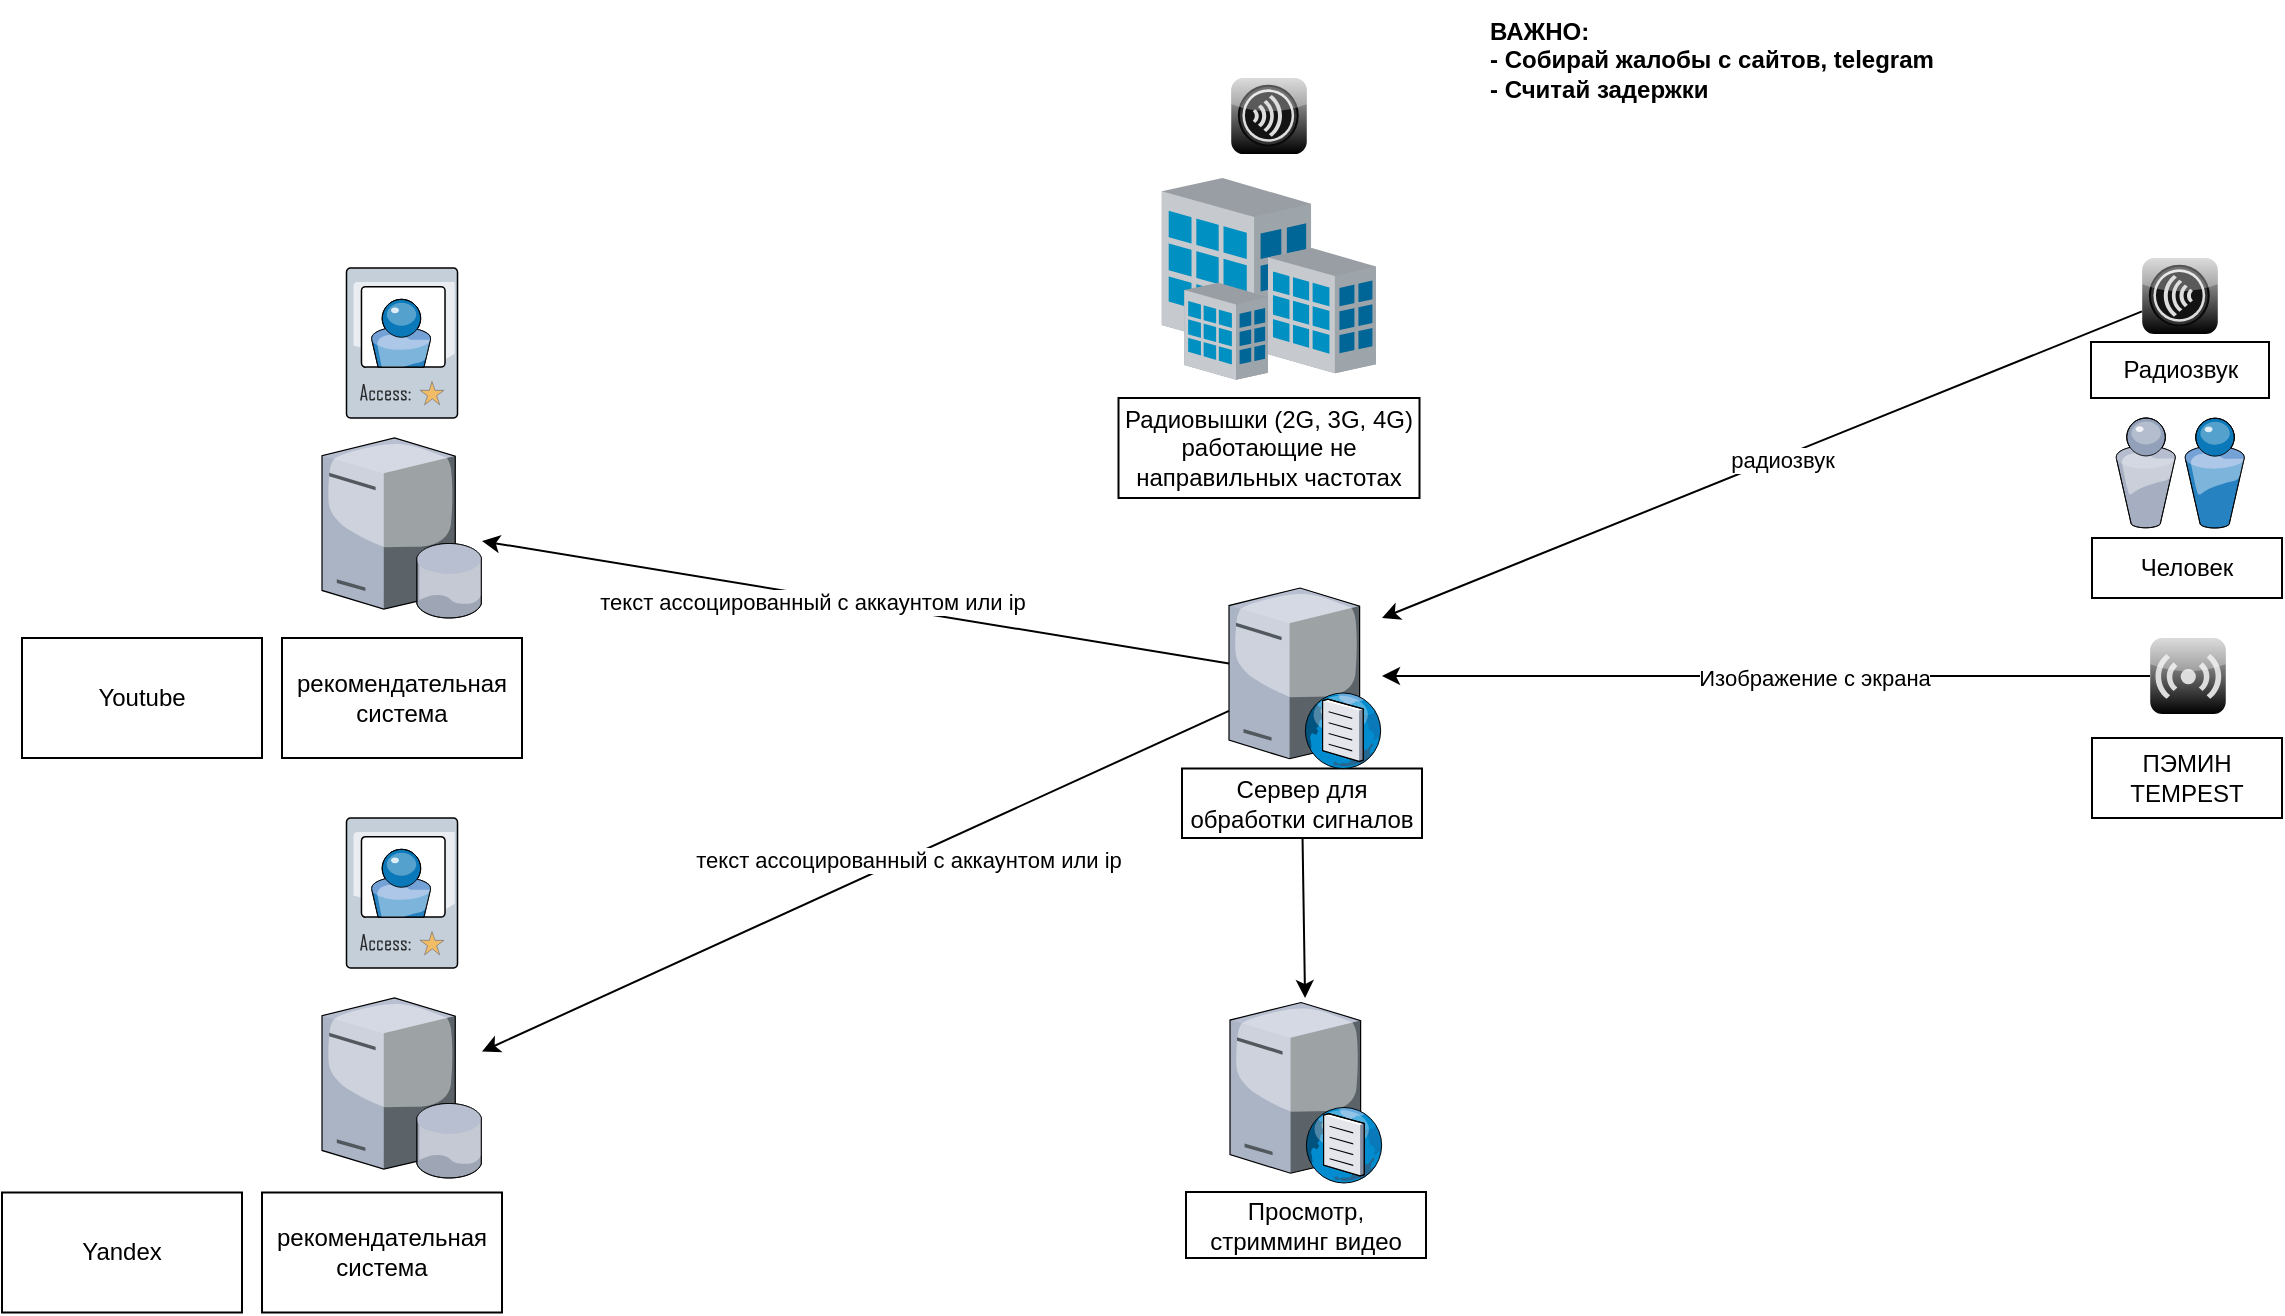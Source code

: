 <mxfile version="20.4.0" type="github"><diagram id="JhhYpsYANbWijaPl3i7w" name="Page-1"><mxGraphModel dx="2268" dy="792" grid="1" gridSize="10" guides="1" tooltips="1" connect="1" arrows="1" fold="1" page="1" pageScale="1" pageWidth="850" pageHeight="1100" math="0" shadow="0"><root><mxCell id="0"/><mxCell id="1" parent="0"/><mxCell id="w14eHKcK-PDkUB181PMG-1" value="Youtube" style="rounded=0;whiteSpace=wrap;html=1;" vertex="1" parent="1"><mxGeometry x="-560" y="330" width="120" height="60" as="geometry"/></mxCell><mxCell id="w14eHKcK-PDkUB181PMG-2" value="Yandex" style="rounded=0;whiteSpace=wrap;html=1;" vertex="1" parent="1"><mxGeometry x="-570" y="607.25" width="120" height="60" as="geometry"/></mxCell><mxCell id="w14eHKcK-PDkUB181PMG-8" value="" style="verticalLabelPosition=bottom;aspect=fixed;html=1;verticalAlign=top;strokeColor=none;align=center;outlineConnect=0;shape=mxgraph.citrix.access_card;" vertex="1" parent="1"><mxGeometry x="-397.75" y="420" width="55.5" height="75" as="geometry"/></mxCell><mxCell id="w14eHKcK-PDkUB181PMG-9" value="" style="verticalLabelPosition=bottom;aspect=fixed;html=1;verticalAlign=top;strokeColor=none;align=center;outlineConnect=0;shape=mxgraph.citrix.role_storefront_services;fillColor=#CCCCCC;gradientColor=#000000;gradientDirection=south;" vertex="1" parent="1"><mxGeometry x="500" y="140" width="38" height="38" as="geometry"/></mxCell><mxCell id="w14eHKcK-PDkUB181PMG-10" value="" style="verticalLabelPosition=bottom;aspect=fixed;html=1;verticalAlign=top;strokeColor=none;align=center;outlineConnect=0;shape=mxgraph.citrix.users;" vertex="1" parent="1"><mxGeometry x="486.75" y="220" width="64.5" height="55" as="geometry"/></mxCell><mxCell id="w14eHKcK-PDkUB181PMG-11" value="" style="verticalLabelPosition=bottom;aspect=fixed;html=1;verticalAlign=top;strokeColor=none;align=center;outlineConnect=0;shape=mxgraph.citrix.access_card;" vertex="1" parent="1"><mxGeometry x="-397.75" y="145" width="55.5" height="75" as="geometry"/></mxCell><mxCell id="w14eHKcK-PDkUB181PMG-12" value="" style="endArrow=classic;html=1;rounded=0;" edge="1" parent="1" source="w14eHKcK-PDkUB181PMG-9"><mxGeometry width="50" height="50" relative="1" as="geometry"><mxPoint x="420" y="220" as="sourcePoint"/><mxPoint x="120" y="320" as="targetPoint"/></mxGeometry></mxCell><mxCell id="w14eHKcK-PDkUB181PMG-23" value="радиозвук" style="edgeLabel;html=1;align=center;verticalAlign=middle;resizable=0;points=[];" vertex="1" connectable="0" parent="w14eHKcK-PDkUB181PMG-12"><mxGeometry x="-0.051" y="1" relative="1" as="geometry"><mxPoint as="offset"/></mxGeometry></mxCell><mxCell id="w14eHKcK-PDkUB181PMG-13" value="Радиозвук" style="rounded=0;whiteSpace=wrap;html=1;" vertex="1" parent="1"><mxGeometry x="474.5" y="182" width="89" height="28" as="geometry"/></mxCell><mxCell id="w14eHKcK-PDkUB181PMG-14" value="Человек" style="rounded=0;whiteSpace=wrap;html=1;" vertex="1" parent="1"><mxGeometry x="475" y="280" width="95" height="30" as="geometry"/></mxCell><mxCell id="w14eHKcK-PDkUB181PMG-15" value="ПЭМИН&lt;br&gt;TEMPEST" style="rounded=0;whiteSpace=wrap;html=1;" vertex="1" parent="1"><mxGeometry x="475" y="380" width="95" height="40" as="geometry"/></mxCell><mxCell id="w14eHKcK-PDkUB181PMG-16" value="" style="verticalLabelPosition=bottom;sketch=0;aspect=fixed;html=1;verticalAlign=top;strokeColor=none;align=center;outlineConnect=0;shape=mxgraph.citrix.role_repeater;fillColor=#CCCCCC;gradientColor=#000000;gradientDirection=south;" vertex="1" parent="1"><mxGeometry x="504" y="330" width="38" height="38" as="geometry"/></mxCell><mxCell id="w14eHKcK-PDkUB181PMG-17" value="" style="endArrow=classic;html=1;rounded=0;" edge="1" parent="1" source="w14eHKcK-PDkUB181PMG-16" target="w14eHKcK-PDkUB181PMG-19"><mxGeometry width="50" height="50" relative="1" as="geometry"><mxPoint x="410" y="490" as="sourcePoint"/><mxPoint x="220" y="420" as="targetPoint"/></mxGeometry></mxCell><mxCell id="w14eHKcK-PDkUB181PMG-22" value="Изображение с экрана" style="edgeLabel;html=1;align=center;verticalAlign=middle;resizable=0;points=[];" vertex="1" connectable="0" parent="w14eHKcK-PDkUB181PMG-17"><mxGeometry x="-0.125" y="1" relative="1" as="geometry"><mxPoint as="offset"/></mxGeometry></mxCell><mxCell id="w14eHKcK-PDkUB181PMG-18" value="Сервер для обработки сигналов" style="rounded=0;whiteSpace=wrap;html=1;" vertex="1" parent="1"><mxGeometry x="20" y="395.25" width="120" height="34.75" as="geometry"/></mxCell><mxCell id="w14eHKcK-PDkUB181PMG-19" value="" style="verticalLabelPosition=bottom;sketch=0;aspect=fixed;html=1;verticalAlign=top;strokeColor=none;align=center;outlineConnect=0;shape=mxgraph.citrix.dns_server;" vertex="1" parent="1"><mxGeometry x="43.5" y="302.75" width="76.5" height="92.5" as="geometry"/></mxCell><mxCell id="w14eHKcK-PDkUB181PMG-20" value="" style="verticalLabelPosition=bottom;sketch=0;aspect=fixed;html=1;verticalAlign=top;strokeColor=none;align=center;outlineConnect=0;shape=mxgraph.citrix.dns_server;" vertex="1" parent="1"><mxGeometry x="44" y="510" width="76.5" height="92.5" as="geometry"/></mxCell><mxCell id="w14eHKcK-PDkUB181PMG-21" value="" style="endArrow=classic;html=1;rounded=0;" edge="1" parent="1" source="w14eHKcK-PDkUB181PMG-18" target="w14eHKcK-PDkUB181PMG-20"><mxGeometry width="50" height="50" relative="1" as="geometry"><mxPoint x="-50" y="460" as="sourcePoint"/><mxPoint y="410" as="targetPoint"/></mxGeometry></mxCell><mxCell id="w14eHKcK-PDkUB181PMG-25" value="" style="group" vertex="1" connectable="0" parent="1"><mxGeometry x="-430" y="230" width="120" height="160" as="geometry"/></mxCell><mxCell id="w14eHKcK-PDkUB181PMG-3" value="рекомендательная система" style="rounded=0;whiteSpace=wrap;html=1;" vertex="1" parent="w14eHKcK-PDkUB181PMG-25"><mxGeometry y="100" width="120" height="60" as="geometry"/></mxCell><mxCell id="w14eHKcK-PDkUB181PMG-6" value="" style="verticalLabelPosition=bottom;aspect=fixed;html=1;verticalAlign=top;strokeColor=none;align=center;outlineConnect=0;shape=mxgraph.citrix.database_server;" vertex="1" parent="w14eHKcK-PDkUB181PMG-25"><mxGeometry x="20" width="80" height="90" as="geometry"/></mxCell><mxCell id="w14eHKcK-PDkUB181PMG-26" value="" style="group" vertex="1" connectable="0" parent="1"><mxGeometry x="-440" y="510" width="120" height="157.25" as="geometry"/></mxCell><mxCell id="w14eHKcK-PDkUB181PMG-4" value="рекомендательная система" style="rounded=0;whiteSpace=wrap;html=1;" vertex="1" parent="w14eHKcK-PDkUB181PMG-26"><mxGeometry y="97.25" width="120" height="60" as="geometry"/></mxCell><mxCell id="w14eHKcK-PDkUB181PMG-7" value="" style="verticalLabelPosition=bottom;aspect=fixed;html=1;verticalAlign=top;strokeColor=none;align=center;outlineConnect=0;shape=mxgraph.citrix.database_server;" vertex="1" parent="w14eHKcK-PDkUB181PMG-26"><mxGeometry x="30" width="80" height="90" as="geometry"/></mxCell><mxCell id="w14eHKcK-PDkUB181PMG-27" value="" style="endArrow=classic;html=1;rounded=0;" edge="1" parent="1" source="w14eHKcK-PDkUB181PMG-19" target="w14eHKcK-PDkUB181PMG-6"><mxGeometry width="50" height="50" relative="1" as="geometry"><mxPoint x="-200" y="290" as="sourcePoint"/><mxPoint x="-150" y="240" as="targetPoint"/></mxGeometry></mxCell><mxCell id="w14eHKcK-PDkUB181PMG-29" value="текст ассоцированный с аккаунтом или&amp;nbsp;ip" style="edgeLabel;html=1;align=center;verticalAlign=middle;resizable=0;points=[];" vertex="1" connectable="0" parent="w14eHKcK-PDkUB181PMG-27"><mxGeometry x="0.114" y="3" relative="1" as="geometry"><mxPoint as="offset"/></mxGeometry></mxCell><mxCell id="w14eHKcK-PDkUB181PMG-28" value="" style="endArrow=classic;html=1;rounded=0;" edge="1" parent="1" source="w14eHKcK-PDkUB181PMG-19" target="w14eHKcK-PDkUB181PMG-7"><mxGeometry width="50" height="50" relative="1" as="geometry"><mxPoint x="-110" y="520" as="sourcePoint"/><mxPoint x="-60" y="470" as="targetPoint"/></mxGeometry></mxCell><mxCell id="w14eHKcK-PDkUB181PMG-30" value="текст ассоцированный с аккаунтом или&amp;nbsp;ip" style="edgeLabel;html=1;align=center;verticalAlign=middle;resizable=0;points=[];" vertex="1" connectable="0" parent="w14eHKcK-PDkUB181PMG-28"><mxGeometry x="-0.138" y="1" relative="1" as="geometry"><mxPoint as="offset"/></mxGeometry></mxCell><mxCell id="w14eHKcK-PDkUB181PMG-31" value="ВАЖНО: &lt;br&gt;&lt;div style=&quot;&quot;&gt;&lt;span style=&quot;background-color: initial;&quot;&gt;- Собирай жалобы с сайтов, telegram&lt;/span&gt;&lt;/div&gt;&lt;div style=&quot;&quot;&gt;&lt;span style=&quot;background-color: initial;&quot;&gt;- Считай задержки&lt;/span&gt;&lt;/div&gt;" style="text;html=1;strokeColor=none;fillColor=none;align=left;verticalAlign=middle;whiteSpace=wrap;rounded=0;fontStyle=1" vertex="1" parent="1"><mxGeometry x="172" y="11" width="300" height="59" as="geometry"/></mxCell><mxCell id="w14eHKcK-PDkUB181PMG-32" value="Просмотр, стримминг видео" style="rounded=0;whiteSpace=wrap;html=1;" vertex="1" parent="1"><mxGeometry x="22" y="607" width="120" height="33" as="geometry"/></mxCell><mxCell id="w14eHKcK-PDkUB181PMG-33" value="" style="verticalLabelPosition=bottom;sketch=0;aspect=fixed;html=1;verticalAlign=top;strokeColor=none;align=center;outlineConnect=0;shape=mxgraph.citrix.site;" vertex="1" parent="1"><mxGeometry x="10" y="100" width="107" height="101" as="geometry"/></mxCell><mxCell id="w14eHKcK-PDkUB181PMG-34" value="" style="verticalLabelPosition=bottom;sketch=0;aspect=fixed;html=1;verticalAlign=top;strokeColor=none;align=center;outlineConnect=0;shape=mxgraph.citrix.role_receiver;fillColor=#CCCCCC;gradientColor=#000000;gradientDirection=south;" vertex="1" parent="1"><mxGeometry x="44.5" y="50" width="38" height="38" as="geometry"/></mxCell><mxCell id="w14eHKcK-PDkUB181PMG-35" value="Радиовышки (2G, 3G, 4G) работающие не направильных частотах" style="rounded=0;whiteSpace=wrap;html=1;" vertex="1" parent="1"><mxGeometry x="-11.75" y="210" width="150.5" height="50" as="geometry"/></mxCell></root></mxGraphModel></diagram></mxfile>